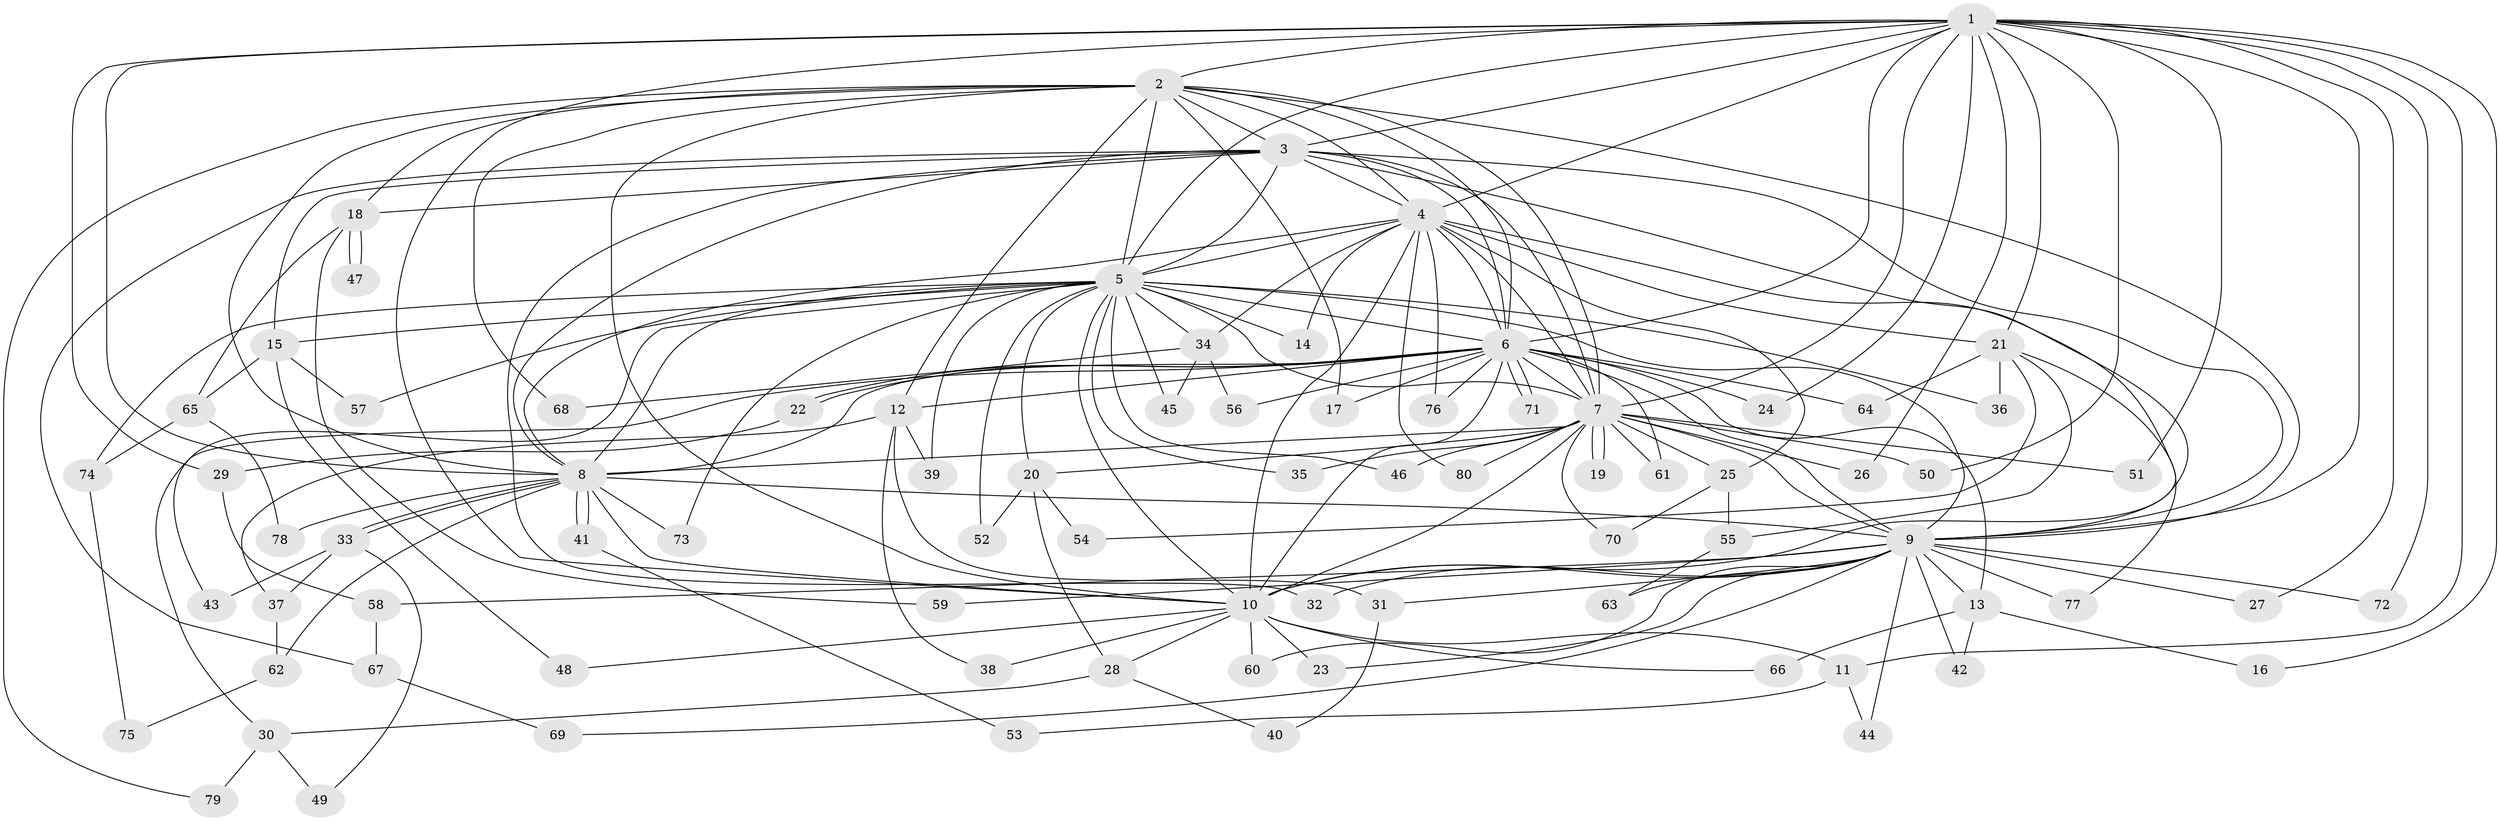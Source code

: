// Generated by graph-tools (version 1.1) at 2025/49/03/09/25 03:49:44]
// undirected, 80 vertices, 185 edges
graph export_dot {
graph [start="1"]
  node [color=gray90,style=filled];
  1;
  2;
  3;
  4;
  5;
  6;
  7;
  8;
  9;
  10;
  11;
  12;
  13;
  14;
  15;
  16;
  17;
  18;
  19;
  20;
  21;
  22;
  23;
  24;
  25;
  26;
  27;
  28;
  29;
  30;
  31;
  32;
  33;
  34;
  35;
  36;
  37;
  38;
  39;
  40;
  41;
  42;
  43;
  44;
  45;
  46;
  47;
  48;
  49;
  50;
  51;
  52;
  53;
  54;
  55;
  56;
  57;
  58;
  59;
  60;
  61;
  62;
  63;
  64;
  65;
  66;
  67;
  68;
  69;
  70;
  71;
  72;
  73;
  74;
  75;
  76;
  77;
  78;
  79;
  80;
  1 -- 2;
  1 -- 3;
  1 -- 4;
  1 -- 5;
  1 -- 6;
  1 -- 7;
  1 -- 8;
  1 -- 9;
  1 -- 10;
  1 -- 11;
  1 -- 16;
  1 -- 21;
  1 -- 24;
  1 -- 26;
  1 -- 27;
  1 -- 29;
  1 -- 50;
  1 -- 51;
  1 -- 72;
  2 -- 3;
  2 -- 4;
  2 -- 5;
  2 -- 6;
  2 -- 7;
  2 -- 8;
  2 -- 9;
  2 -- 10;
  2 -- 12;
  2 -- 17;
  2 -- 18;
  2 -- 68;
  2 -- 79;
  3 -- 4;
  3 -- 5;
  3 -- 6;
  3 -- 7;
  3 -- 8;
  3 -- 9;
  3 -- 10;
  3 -- 15;
  3 -- 18;
  3 -- 32;
  3 -- 67;
  4 -- 5;
  4 -- 6;
  4 -- 7;
  4 -- 8;
  4 -- 9;
  4 -- 10;
  4 -- 14;
  4 -- 21;
  4 -- 25;
  4 -- 34;
  4 -- 76;
  4 -- 80;
  5 -- 6;
  5 -- 7;
  5 -- 8;
  5 -- 9;
  5 -- 10;
  5 -- 14;
  5 -- 15;
  5 -- 20;
  5 -- 34;
  5 -- 35;
  5 -- 36;
  5 -- 39;
  5 -- 43;
  5 -- 45;
  5 -- 46;
  5 -- 52;
  5 -- 57;
  5 -- 73;
  5 -- 74;
  6 -- 7;
  6 -- 8;
  6 -- 9;
  6 -- 10;
  6 -- 12;
  6 -- 13;
  6 -- 17;
  6 -- 22;
  6 -- 22;
  6 -- 24;
  6 -- 30;
  6 -- 56;
  6 -- 61;
  6 -- 64;
  6 -- 71;
  6 -- 71;
  6 -- 76;
  7 -- 8;
  7 -- 9;
  7 -- 10;
  7 -- 19;
  7 -- 19;
  7 -- 20;
  7 -- 25;
  7 -- 26;
  7 -- 35;
  7 -- 46;
  7 -- 50;
  7 -- 51;
  7 -- 61;
  7 -- 70;
  7 -- 80;
  8 -- 9;
  8 -- 10;
  8 -- 33;
  8 -- 33;
  8 -- 41;
  8 -- 41;
  8 -- 62;
  8 -- 73;
  8 -- 78;
  9 -- 10;
  9 -- 13;
  9 -- 23;
  9 -- 27;
  9 -- 31;
  9 -- 32;
  9 -- 42;
  9 -- 44;
  9 -- 58;
  9 -- 59;
  9 -- 60;
  9 -- 63;
  9 -- 69;
  9 -- 72;
  9 -- 77;
  10 -- 11;
  10 -- 23;
  10 -- 28;
  10 -- 38;
  10 -- 48;
  10 -- 60;
  10 -- 66;
  11 -- 44;
  11 -- 53;
  12 -- 31;
  12 -- 37;
  12 -- 38;
  12 -- 39;
  13 -- 16;
  13 -- 42;
  13 -- 66;
  15 -- 48;
  15 -- 57;
  15 -- 65;
  18 -- 47;
  18 -- 47;
  18 -- 59;
  18 -- 65;
  20 -- 28;
  20 -- 52;
  20 -- 54;
  21 -- 36;
  21 -- 54;
  21 -- 55;
  21 -- 64;
  21 -- 77;
  22 -- 29;
  25 -- 55;
  25 -- 70;
  28 -- 30;
  28 -- 40;
  29 -- 58;
  30 -- 49;
  30 -- 79;
  31 -- 40;
  33 -- 37;
  33 -- 43;
  33 -- 49;
  34 -- 45;
  34 -- 56;
  34 -- 68;
  37 -- 62;
  41 -- 53;
  55 -- 63;
  58 -- 67;
  62 -- 75;
  65 -- 74;
  65 -- 78;
  67 -- 69;
  74 -- 75;
}
